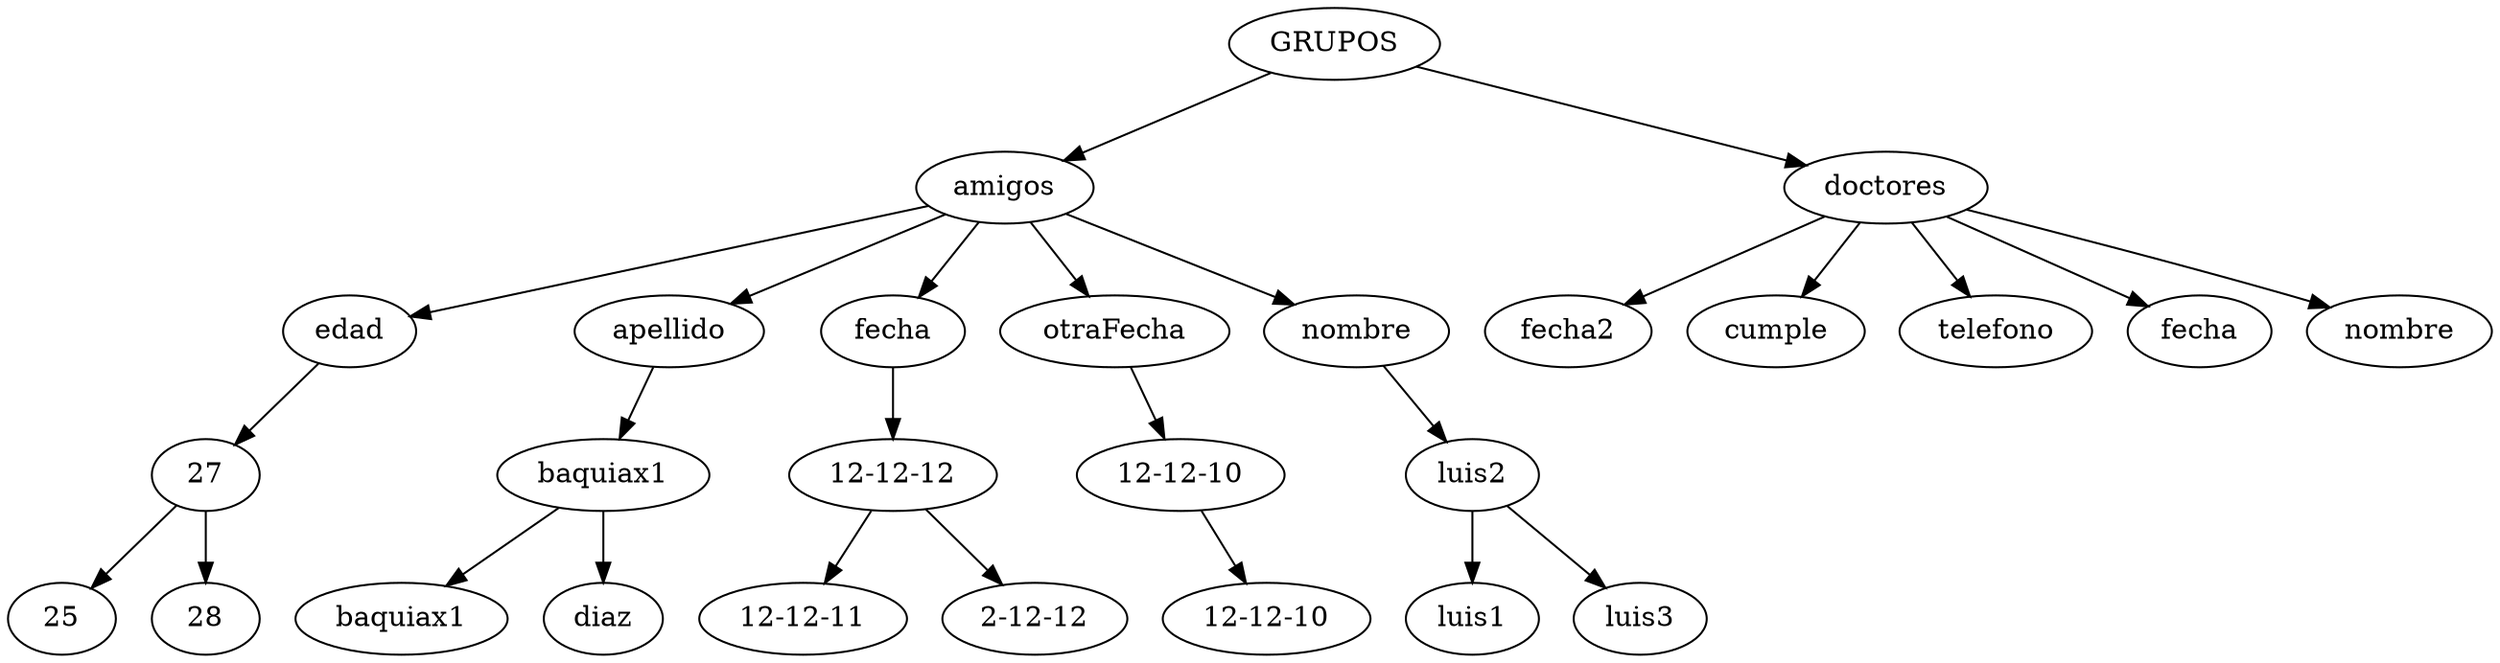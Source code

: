 digraph ArbolBinario {
GRUPOS[id="GRUPOS", label="GRUPOS"];
amigosedad[id="amigosedad", label="edad"];
amigosapellido[id="amigosapellido", label="apellido"];
amigosfecha[id="amigosfecha", label="fecha"];
amigosotraFecha[id="amigosotraFecha", label="otraFecha"];
amigosnombre[id="amigosnombre", label="nombre"];
amigos->amigosedad;
amigos->amigosapellido;
amigos->amigosfecha;
amigos->amigosotraFecha;
amigos->amigosnombre;
amigosfecha->amigos1fecha;
amigos1fecha[id="amigos1fecha", label="12-12-12"];
amigos3fecha[id="amigos3fecha", label="12-12-11"];
amigos2fecha[id="amigos2fecha", label="2-12-12"];
amigos1fecha->amigos3fecha;
amigos1fecha->amigos2fecha;
amigosnombre->amigos2nombre;
amigos2nombre[id="amigos2nombre", label="luis2"];
amigos1nombre[id="amigos1nombre", label="luis1"];
amigos3nombre[id="amigos3nombre", label="luis3"];
amigos2nombre->amigos1nombre;
amigos2nombre->amigos3nombre;
amigosapellido->amigos1apellido;
amigos1apellido[id="amigos1apellido", label="baquiax1"];
amigos2apellido[id="amigos2apellido", label="baquiax1"];
amigos3apellido[id="amigos3apellido", label="diaz"];
amigos1apellido->amigos2apellido;
amigos1apellido->amigos3apellido;
amigosedad->amigos1edad;
amigos1edad[id="amigos1edad", label="27"];
amigos3edad[id="amigos3edad", label="25"];
amigos2edad[id="amigos2edad", label="28"];
amigos1edad->amigos3edad;
amigos1edad->amigos2edad;
amigosotraFecha->amigos2otraFecha;
amigos2otraFecha[id="amigos2otraFecha", label="12-12-10"];
amigos3otraFecha[id="amigos3otraFecha", label="12-12-10"];
amigos2otraFecha->amigos3otraFecha;
GRUPOS->amigos;
doctoresfecha2[id="doctoresfecha2", label="fecha2"];
doctorescumple[id="doctorescumple", label="cumple"];
doctorestelefono[id="doctorestelefono", label="telefono"];
doctoresfecha[id="doctoresfecha", label="fecha"];
doctoresnombre[id="doctoresnombre", label="nombre"];
doctores->doctoresfecha2;
doctores->doctorescumple;
doctores->doctorestelefono;
doctores->doctoresfecha;
doctores->doctoresnombre;
GRUPOS->doctores;
}

